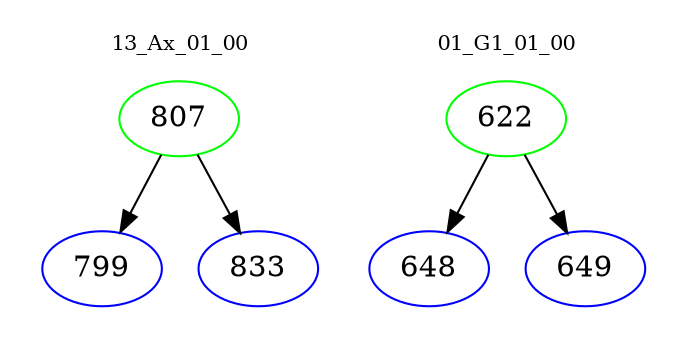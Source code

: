digraph{
subgraph cluster_0 {
color = white
label = "13_Ax_01_00";
fontsize=10;
T0_807 [label="807", color="green"]
T0_807 -> T0_799 [color="black"]
T0_799 [label="799", color="blue"]
T0_807 -> T0_833 [color="black"]
T0_833 [label="833", color="blue"]
}
subgraph cluster_1 {
color = white
label = "01_G1_01_00";
fontsize=10;
T1_622 [label="622", color="green"]
T1_622 -> T1_648 [color="black"]
T1_648 [label="648", color="blue"]
T1_622 -> T1_649 [color="black"]
T1_649 [label="649", color="blue"]
}
}
